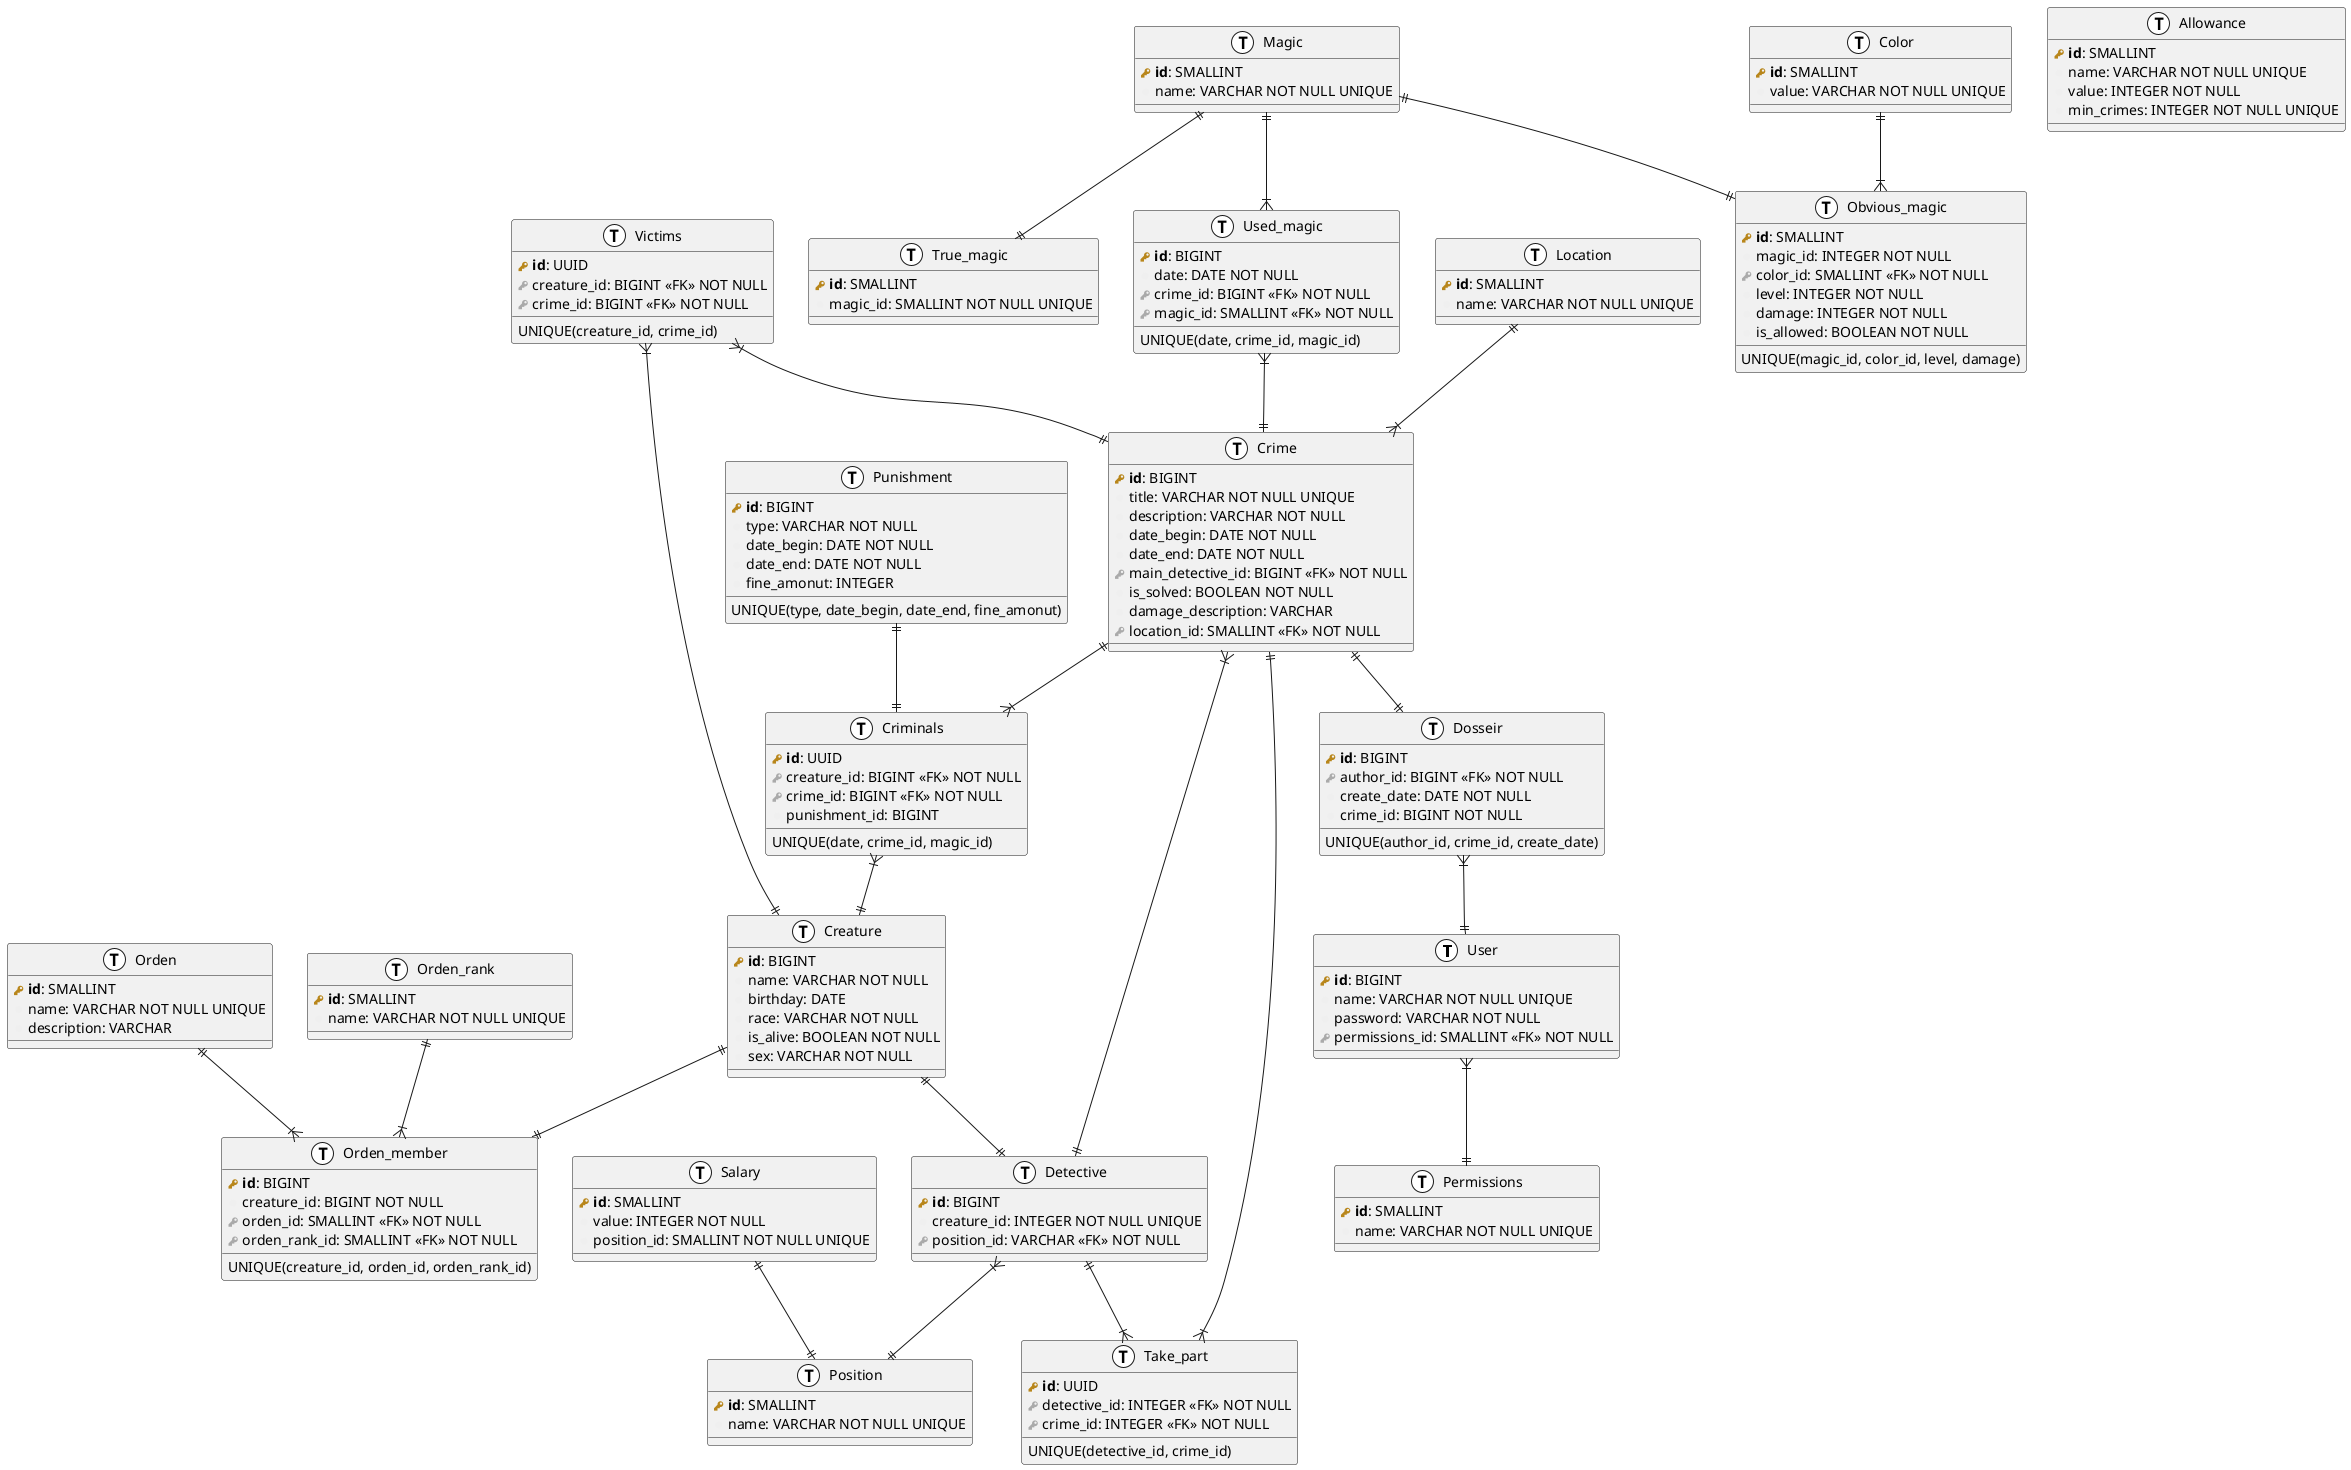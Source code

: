 @startuml test
!define primary_key(x) <b><color:#b8861b><&key></color> x</b>
!define foreign_key(x) <color:#aaaaaa><&key></color> x
!define column(x) <color:#efefef><&media-record></color> x
!define table(x) entity x << (T, white) >>


table( User ) {
  primary_key( id ): BIGINT 
  column( name ): VARCHAR NOT NULL UNIQUE
  column( password ): VARCHAR NOT NULL
  foreign_key( permissions_id ): SMALLINT <<FK>> NOT NULL
}

table( Permissions ) {
  primary_key( id ): SMALLINT 
  column( name ): VARCHAR NOT NULL UNIQUE
}

table( Dosseir ) {
  primary_key( id ): BIGINT
  foreign_key( author_id ): BIGINT <<FK>> NOT NULL
  column( create_date ): DATE NOT NULL
  column( crime_id ): BIGINT NOT NULL
  UNIQUE(author_id, crime_id, create_date)
  }

table( Crime ) {
  primary_key( id ): BIGINT
  column( title ): VARCHAR NOT NULL UNIQUE
  column( description ): VARCHAR NOT NULL
  column( date_begin ): DATE NOT NULL
  column( date_end ): DATE NOT NULL
  foreign_key( main_detective_id ): BIGINT <<FK>> NOT NULL
  column( is_solved ): BOOLEAN NOT NULL
  column( damage_description ): VARCHAR 
  foreign_key( location_id ): SMALLINT <<FK>> NOT NULL
}

table(Take_part){
  primary_key( id ): UUID
  foreign_key( detective_id ): INTEGER <<FK>> NOT NULL
  foreign_key( crime_id ): INTEGER <<FK>> NOT NULL
  UNIQUE(detective_id, crime_id)
}

table( Creature ) {
  primary_key( id ): BIGINT 
  column( name ): VARCHAR NOT NULL
  column( birthday ): DATE
  column( race ): VARCHAR NOT NULL
  column( is_alive ): BOOLEAN NOT NULL
  column( sex ): VARCHAR NOT NULL
}

table( Criminals ) {
  primary_key( id ): UUID 
  foreign_key( creature_id ): BIGINT <<FK>> NOT NULL
  foreign_key( crime_id ): BIGINT <<FK>> NOT NULL 
  column( punishment_id ): BIGINT
  UNIQUE(date, crime_id, magic_id)
}

table( Location ) {
  primary_key( id ): SMALLINT 
  column( name ): VARCHAR NOT NULL UNIQUE
}

table( Victims ) {
  primary_key( id ): UUID 
  foreign_key( creature_id ): BIGINT <<FK>> NOT NULL
  foreign_key( crime_id ): BIGINT <<FK>> NOT NULL
  UNIQUE(creature_id, crime_id)
}

table( Used_magic ) {
  primary_key( id ): BIGINT
  column( date ): DATE NOT NULL
  foreign_key( crime_id ): BIGINT <<FK>> NOT NULL
  foreign_key( magic_id ): SMALLINT <<FK>> NOT NULL
  UNIQUE(date, crime_id, magic_id)
}

table( Magic ) {
  primary_key( id ): SMALLINT
  column( name ): VARCHAR NOT NULL UNIQUE
}

table( True_magic ) {
  primary_key( id ): SMALLINT
  column( magic_id ): SMALLINT NOT NULL UNIQUE
}

table( Obvious_magic ) {
  primary_key( id ): SMALLINT 
  column( magic_id ): INTEGER NOT NULL
  foreign_key( color_id ): SMALLINT <<FK>> NOT NULL
  column( level ): INTEGER NOT NULL
  column( damage ): INTEGER NOT NULL
  column( is_allowed ): BOOLEAN NOT NULL
  UNIQUE(magic_id, color_id, level, damage)
}

table( Color ) {
  primary_key( id ): SMALLINT
  column( value ): VARCHAR NOT NULL UNIQUE
}

table( Orden ) {
  primary_key( id ): SMALLINT
  column( name ): VARCHAR NOT NULL UNIQUE
  column( description ): VARCHAR 
}

table( Orden_member ) {
  primary_key( id ): BIGINT 
  column( creature_id ): BIGINT NOT NULL
  foreign_key( orden_id ): SMALLINT <<FK>> NOT NULL
  foreign_key( orden_rank_id ): SMALLINT <<FK>> NOT NULL
  UNIQUE(creature_id, orden_id, orden_rank_id)
}

table( Orden_rank ) {
  primary_key( id ): SMALLINT
  column( name ): VARCHAR NOT NULL UNIQUE
}


table( Punishment ) {
  primary_key( id ): BIGINT 
  column( type ): VARCHAR NOT NULL
  column( date_begin ): DATE NOT NULL
  column( date_end ): DATE NOT NULL
  column( fine_amonut ): INTEGER
  UNIQUE(type, date_begin, date_end, fine_amonut)
}

table( Detective ) {
  primary_key( id ): BIGINT 
  column( creature_id ): INTEGER NOT NULL UNIQUE
  foreign_key( position_id ): VARCHAR <<FK>> NOT NULL
}

table( Position ) {
  primary_key( id ): SMALLINT 
  column( name ): VARCHAR NOT NULL UNIQUE
}

table( Salary ) {
  primary_key( id ): SMALLINT
  column( value ): INTEGER NOT NULL
  column( position_id ): SMALLINT NOT NULL UNIQUE
}

table( Allowance ) {
  primary_key( id ): SMALLINT
  column( name ): VARCHAR NOT NULL UNIQUE
  column( value ): INTEGER NOT NULL
  column( min_crimes ): INTEGER NOT NULL UNIQUE
}

Crime }|--|| Detective 
Crime ||--|| Dosseir
Crime ||--|{ Criminals

Creature ||--|| Detective
Criminals }|--|| Creature
Creature ||--|| Orden_member
Punishment ||--|| Criminals
Orden ||--|{  Orden_member
Orden_rank ||--|{ Orden_member

Used_magic }|--|| Crime
Magic ||--|{ Used_magic

' true and obvious magic a optional
Magic ||--|| True_magic 
Magic ||--|| Obvious_magic

Take_part }|--|| Crime
Detective ||--|{ Take_part

Victims }|--|| Crime
Victims }|--|| Creature

Location ||--|{ Crime

Color ||--|{ Obvious_magic

Dosseir }|--|| User

User }|--|| Permissions

Salary ||--|| Position
Detective }|--|| Position
@enduml